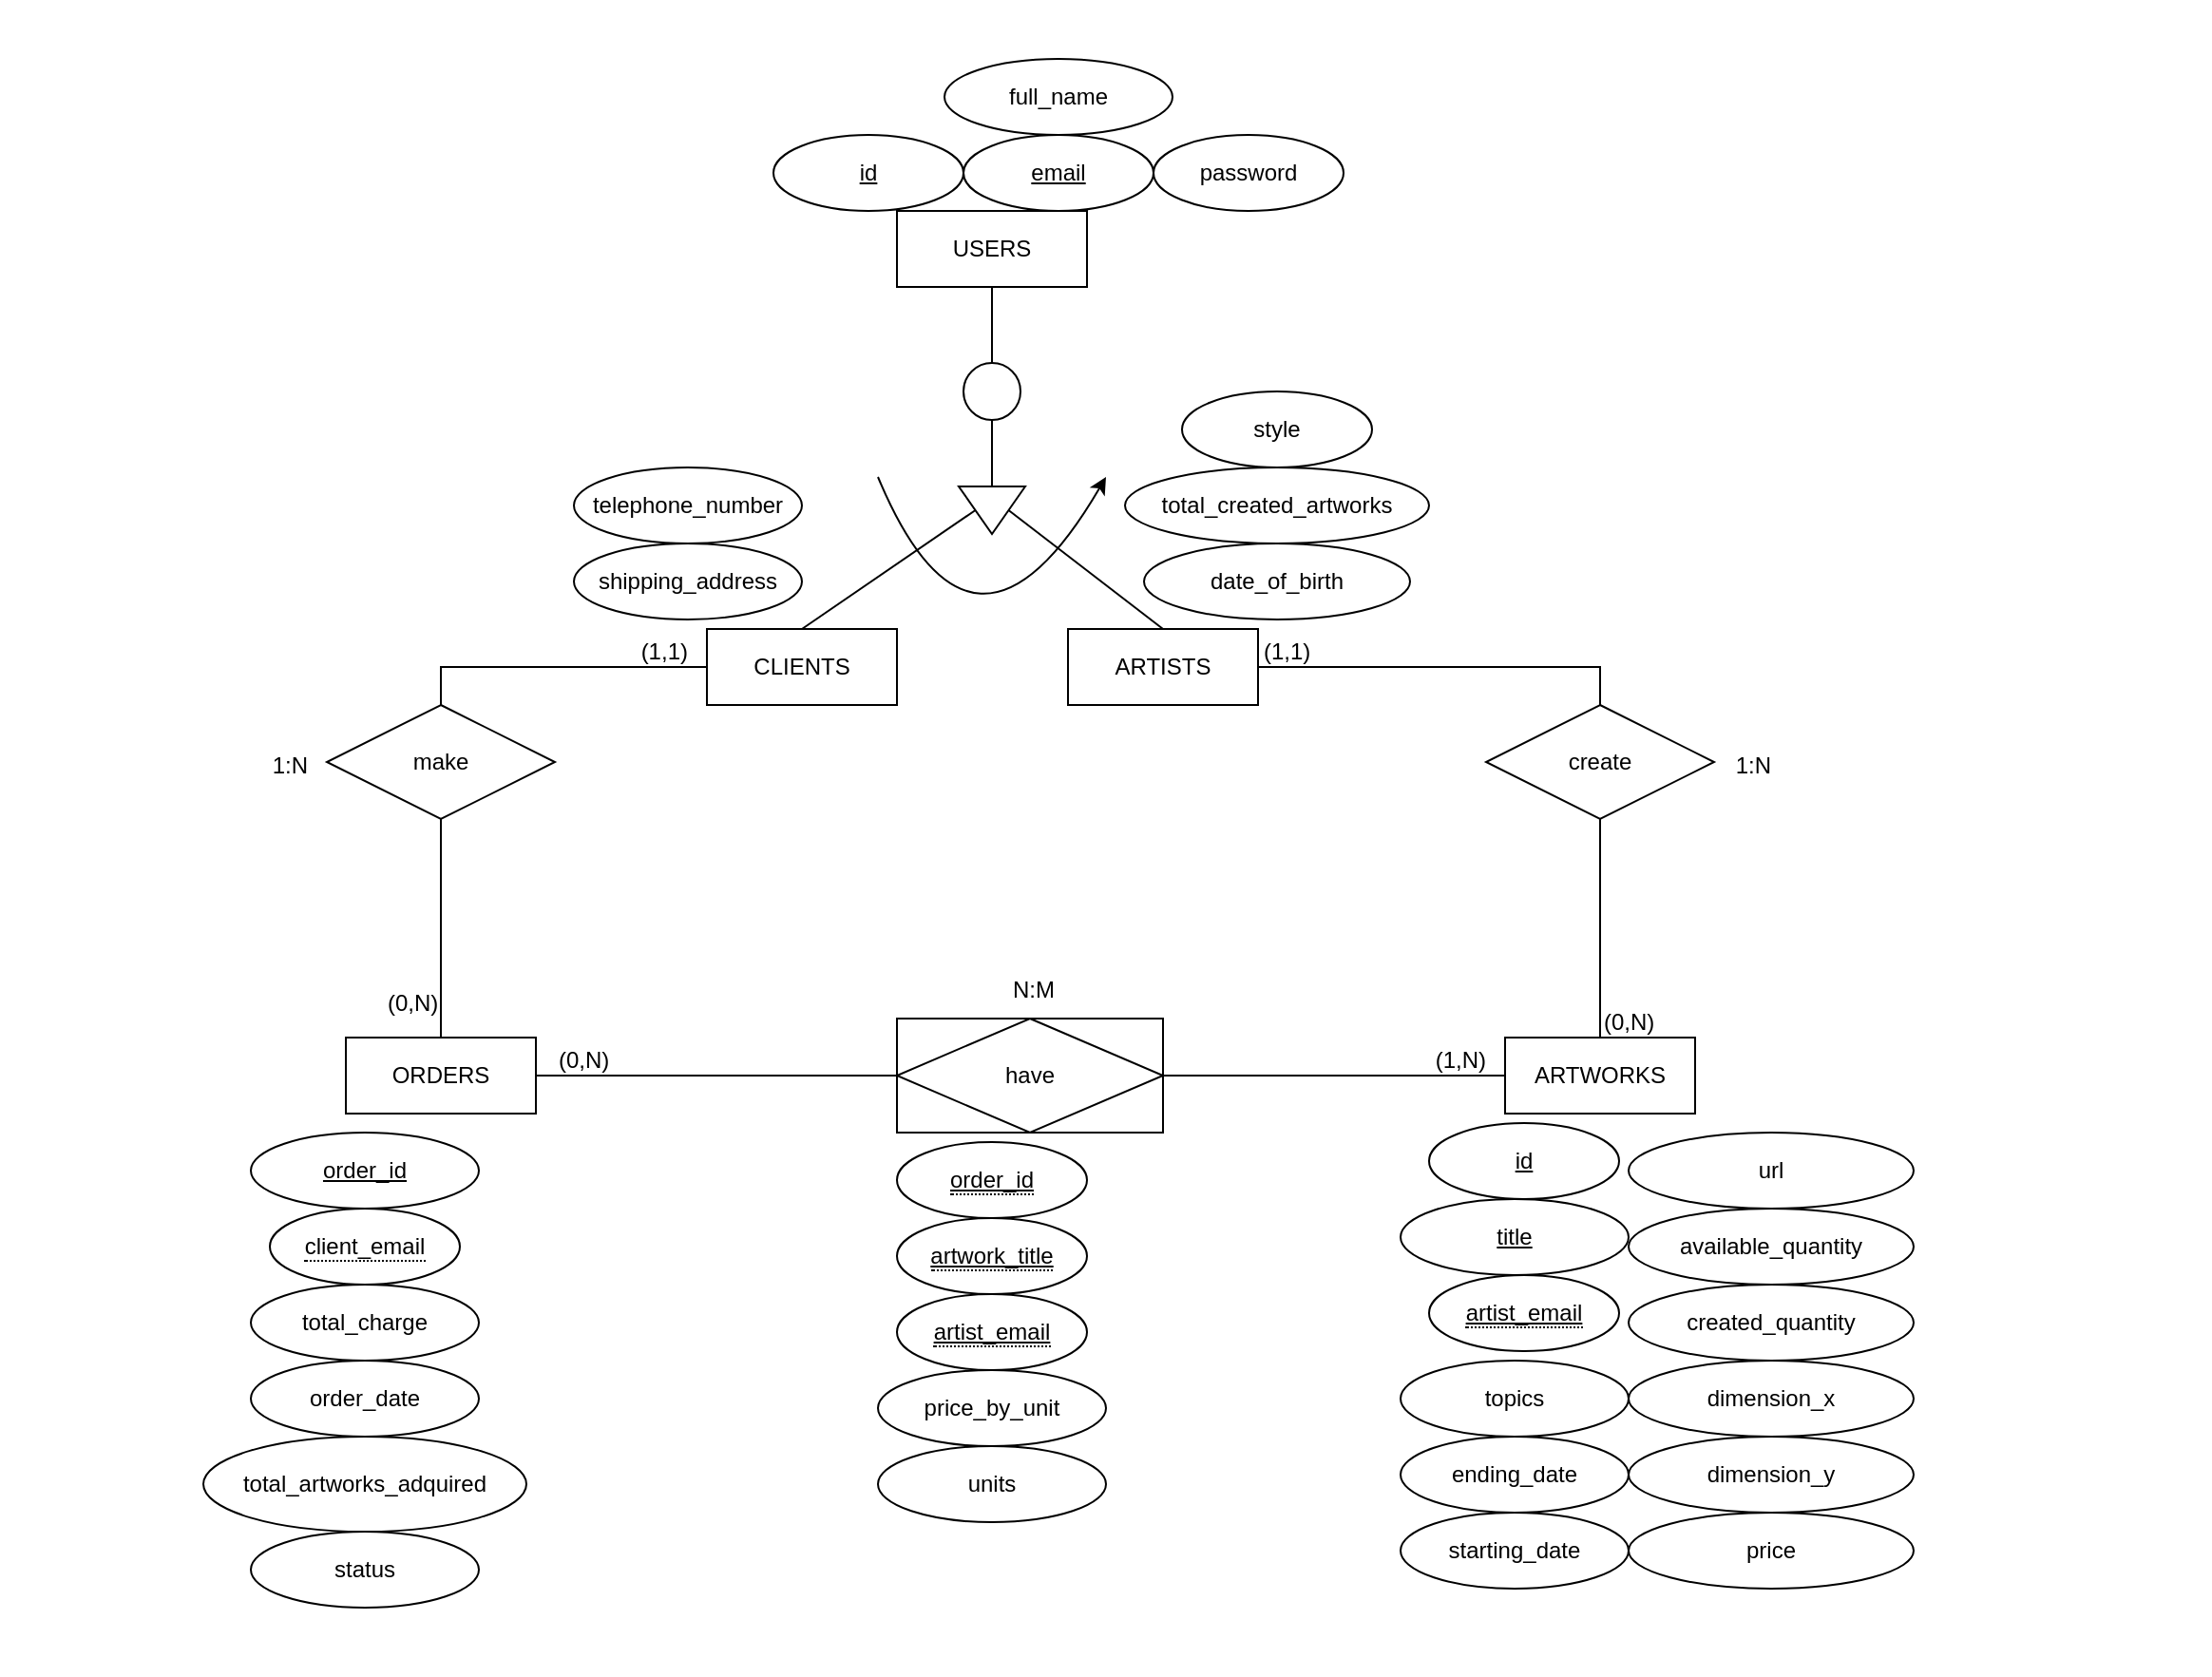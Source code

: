 <mxfile version="16.5.3" type="device"><diagram id="2I0Pp_lufcNibeB-LhZ0" name="Page-1"><mxGraphModel dx="2218" dy="952" grid="1" gridSize="10" guides="1" tooltips="1" connect="1" arrows="1" fold="1" page="1" pageScale="1" pageWidth="827" pageHeight="1169" math="0" shadow="0"><root><mxCell id="0"/><mxCell id="1" parent="0"/><mxCell id="PizdzG9oW2WEEUDaJbbs-94" value="" style="shape=table;startSize=0;container=1;collapsible=0;childLayout=tableLayout;fillColor=none;strokeColor=none;" parent="1" vertex="1"><mxGeometry x="-141.25" width="1161.25" height="880" as="geometry"/></mxCell><mxCell id="PizdzG9oW2WEEUDaJbbs-95" value="" style="shape=partialRectangle;collapsible=0;dropTarget=0;fillColor=none;top=0;left=0;bottom=0;right=0;points=[[0,0.5],[1,0.5]];portConstraint=eastwest;" parent="PizdzG9oW2WEEUDaJbbs-94" vertex="1"><mxGeometry width="1161.25" height="880" as="geometry"/></mxCell><mxCell id="PizdzG9oW2WEEUDaJbbs-96" value="" style="shape=partialRectangle;html=1;whiteSpace=wrap;connectable=0;overflow=hidden;fillColor=none;top=0;left=0;bottom=0;right=0;pointerEvents=1;" parent="PizdzG9oW2WEEUDaJbbs-95" vertex="1"><mxGeometry width="1161" height="880" as="geometry"><mxRectangle width="1161" height="880" as="alternateBounds"/></mxGeometry></mxCell><mxCell id="PizdzG9oW2WEEUDaJbbs-14" style="rounded=0;orthogonalLoop=1;jettySize=auto;html=1;endArrow=none;endFill=0;" parent="1" source="PizdzG9oW2WEEUDaJbbs-1" target="PizdzG9oW2WEEUDaJbbs-12" edge="1"><mxGeometry relative="1" as="geometry"/></mxCell><mxCell id="PizdzG9oW2WEEUDaJbbs-1" value="USERS" style="whiteSpace=wrap;html=1;align=center;" parent="1" vertex="1"><mxGeometry x="330" y="110" width="100" height="40" as="geometry"/></mxCell><mxCell id="PizdzG9oW2WEEUDaJbbs-4" value="ARTISTS" style="whiteSpace=wrap;html=1;align=center;" parent="1" vertex="1"><mxGeometry x="420" y="330" width="100" height="40" as="geometry"/></mxCell><mxCell id="PizdzG9oW2WEEUDaJbbs-5" value="CLIENTS" style="whiteSpace=wrap;html=1;align=center;" parent="1" vertex="1"><mxGeometry x="230" y="330" width="100" height="40" as="geometry"/></mxCell><mxCell id="PizdzG9oW2WEEUDaJbbs-6" value="ARTWORKS" style="whiteSpace=wrap;html=1;align=center;" parent="1" vertex="1"><mxGeometry x="650" y="545" width="100" height="40" as="geometry"/></mxCell><mxCell id="PizdzG9oW2WEEUDaJbbs-7" value="ORDERS" style="whiteSpace=wrap;html=1;align=center;" parent="1" vertex="1"><mxGeometry x="40" y="545" width="100" height="40" as="geometry"/></mxCell><mxCell id="PizdzG9oW2WEEUDaJbbs-8" value="make" style="shape=rhombus;perimeter=rhombusPerimeter;whiteSpace=wrap;html=1;align=center;" parent="1" vertex="1"><mxGeometry x="30" y="370" width="120" height="60" as="geometry"/></mxCell><mxCell id="PizdzG9oW2WEEUDaJbbs-9" value="create" style="shape=rhombus;perimeter=rhombusPerimeter;whiteSpace=wrap;html=1;align=center;" parent="1" vertex="1"><mxGeometry x="640" y="370" width="120" height="60" as="geometry"/></mxCell><mxCell id="PizdzG9oW2WEEUDaJbbs-16" style="edgeStyle=none;rounded=0;orthogonalLoop=1;jettySize=auto;html=1;exitX=0.5;exitY=1;exitDx=0;exitDy=0;entryX=0.5;entryY=0;entryDx=0;entryDy=0;endArrow=none;endFill=0;" parent="1" source="PizdzG9oW2WEEUDaJbbs-10" target="PizdzG9oW2WEEUDaJbbs-5" edge="1"><mxGeometry relative="1" as="geometry"/></mxCell><mxCell id="PizdzG9oW2WEEUDaJbbs-17" style="edgeStyle=none;rounded=0;orthogonalLoop=1;jettySize=auto;html=1;exitX=0.5;exitY=0;exitDx=0;exitDy=0;entryX=0.5;entryY=0;entryDx=0;entryDy=0;endArrow=none;endFill=0;" parent="1" source="PizdzG9oW2WEEUDaJbbs-10" target="PizdzG9oW2WEEUDaJbbs-4" edge="1"><mxGeometry relative="1" as="geometry"/></mxCell><mxCell id="PizdzG9oW2WEEUDaJbbs-10" value="" style="triangle;whiteSpace=wrap;html=1;rotation=90;" parent="1" vertex="1"><mxGeometry x="367.5" y="250" width="25" height="35" as="geometry"/></mxCell><mxCell id="PizdzG9oW2WEEUDaJbbs-15" style="rounded=0;orthogonalLoop=1;jettySize=auto;html=1;entryX=0;entryY=0.5;entryDx=0;entryDy=0;endArrow=none;endFill=0;" parent="1" source="PizdzG9oW2WEEUDaJbbs-12" target="PizdzG9oW2WEEUDaJbbs-10" edge="1"><mxGeometry relative="1" as="geometry"/></mxCell><mxCell id="PizdzG9oW2WEEUDaJbbs-12" value="" style="ellipse;whiteSpace=wrap;html=1;aspect=fixed;" parent="1" vertex="1"><mxGeometry x="365" y="190" width="30" height="30" as="geometry"/></mxCell><mxCell id="PizdzG9oW2WEEUDaJbbs-13" value="" style="curved=1;endArrow=classic;html=1;rounded=0;" parent="1" edge="1"><mxGeometry width="50" height="50" relative="1" as="geometry"><mxPoint x="320" y="250" as="sourcePoint"/><mxPoint x="440" y="250" as="targetPoint"/><Array as="points"><mxPoint x="370" y="370"/></Array></mxGeometry></mxCell><mxCell id="PizdzG9oW2WEEUDaJbbs-29" value="" style="endArrow=none;html=1;rounded=0;entryX=0.5;entryY=0;entryDx=0;entryDy=0;edgeStyle=orthogonalEdgeStyle;exitX=1;exitY=0.5;exitDx=0;exitDy=0;" parent="1" source="PizdzG9oW2WEEUDaJbbs-4" target="PizdzG9oW2WEEUDaJbbs-9" edge="1"><mxGeometry relative="1" as="geometry"><mxPoint x="530" y="340" as="sourcePoint"/><mxPoint x="720" y="267" as="targetPoint"/></mxGeometry></mxCell><mxCell id="PizdzG9oW2WEEUDaJbbs-30" value="(1,1)" style="resizable=0;html=1;align=left;verticalAlign=bottom;" parent="PizdzG9oW2WEEUDaJbbs-29" connectable="0" vertex="1"><mxGeometry x="-1" relative="1" as="geometry"><mxPoint x="1" as="offset"/></mxGeometry></mxCell><mxCell id="PizdzG9oW2WEEUDaJbbs-32" value="" style="endArrow=none;html=1;rounded=0;exitX=0.5;exitY=0;exitDx=0;exitDy=0;entryX=0;entryY=0.5;entryDx=0;entryDy=0;edgeStyle=orthogonalEdgeStyle;" parent="1" source="PizdzG9oW2WEEUDaJbbs-8" target="PizdzG9oW2WEEUDaJbbs-5" edge="1"><mxGeometry relative="1" as="geometry"><mxPoint x="170" y="410" as="sourcePoint"/><mxPoint x="350" y="430" as="targetPoint"/></mxGeometry></mxCell><mxCell id="PizdzG9oW2WEEUDaJbbs-34" value="(1,1)" style="resizable=0;html=1;align=right;verticalAlign=bottom;" parent="PizdzG9oW2WEEUDaJbbs-32" connectable="0" vertex="1"><mxGeometry x="1" relative="1" as="geometry"><mxPoint x="-10" as="offset"/></mxGeometry></mxCell><mxCell id="PizdzG9oW2WEEUDaJbbs-35" value="" style="endArrow=none;html=1;rounded=0;exitX=0.5;exitY=0;exitDx=0;exitDy=0;entryX=0.5;entryY=1;entryDx=0;entryDy=0;edgeStyle=orthogonalEdgeStyle;" parent="1" source="PizdzG9oW2WEEUDaJbbs-7" target="PizdzG9oW2WEEUDaJbbs-8" edge="1"><mxGeometry relative="1" as="geometry"><mxPoint x="150" y="470" as="sourcePoint"/><mxPoint x="330" y="490" as="targetPoint"/></mxGeometry></mxCell><mxCell id="PizdzG9oW2WEEUDaJbbs-36" value="(0,N)" style="resizable=0;html=1;align=left;verticalAlign=bottom;" parent="PizdzG9oW2WEEUDaJbbs-35" connectable="0" vertex="1"><mxGeometry x="-1" relative="1" as="geometry"><mxPoint x="-30" y="-10" as="offset"/></mxGeometry></mxCell><mxCell id="PizdzG9oW2WEEUDaJbbs-38" value="" style="endArrow=none;html=1;rounded=0;exitX=1;exitY=0.5;exitDx=0;exitDy=0;entryX=0;entryY=0.5;entryDx=0;entryDy=0;edgeStyle=orthogonalEdgeStyle;" parent="1" source="PizdzG9oW2WEEUDaJbbs-7" target="PizdzG9oW2WEEUDaJbbs-81" edge="1"><mxGeometry relative="1" as="geometry"><mxPoint x="185" y="535" as="sourcePoint"/><mxPoint x="330" y="565" as="targetPoint"/></mxGeometry></mxCell><mxCell id="PizdzG9oW2WEEUDaJbbs-39" value="(0,N)" style="resizable=0;html=1;align=left;verticalAlign=bottom;" parent="PizdzG9oW2WEEUDaJbbs-38" connectable="0" vertex="1"><mxGeometry x="-1" relative="1" as="geometry"><mxPoint x="10" as="offset"/></mxGeometry></mxCell><mxCell id="PizdzG9oW2WEEUDaJbbs-41" value="" style="endArrow=none;html=1;rounded=0;exitX=1;exitY=0.5;exitDx=0;exitDy=0;entryX=0;entryY=0.5;entryDx=0;entryDy=0;edgeStyle=orthogonalEdgeStyle;" parent="1" source="PizdzG9oW2WEEUDaJbbs-81" target="PizdzG9oW2WEEUDaJbbs-6" edge="1"><mxGeometry relative="1" as="geometry"><mxPoint x="450" y="565" as="sourcePoint"/><mxPoint x="640" y="555" as="targetPoint"/></mxGeometry></mxCell><mxCell id="PizdzG9oW2WEEUDaJbbs-43" value="(1,N)" style="resizable=0;html=1;align=right;verticalAlign=bottom;" parent="PizdzG9oW2WEEUDaJbbs-41" connectable="0" vertex="1"><mxGeometry x="1" relative="1" as="geometry"><mxPoint x="-10" as="offset"/></mxGeometry></mxCell><mxCell id="PizdzG9oW2WEEUDaJbbs-44" value="" style="endArrow=none;html=1;rounded=0;exitX=0.5;exitY=0;exitDx=0;exitDy=0;entryX=0.5;entryY=1;entryDx=0;entryDy=0;edgeStyle=orthogonalEdgeStyle;" parent="1" source="PizdzG9oW2WEEUDaJbbs-6" target="PizdzG9oW2WEEUDaJbbs-9" edge="1"><mxGeometry relative="1" as="geometry"><mxPoint x="570" y="400" as="sourcePoint"/><mxPoint x="750" y="420" as="targetPoint"/></mxGeometry></mxCell><mxCell id="PizdzG9oW2WEEUDaJbbs-45" value="(0,N)" style="resizable=0;html=1;align=left;verticalAlign=bottom;" parent="PizdzG9oW2WEEUDaJbbs-44" connectable="0" vertex="1"><mxGeometry x="-1" relative="1" as="geometry"/></mxCell><mxCell id="PizdzG9oW2WEEUDaJbbs-47" value="shipping_address" style="ellipse;whiteSpace=wrap;html=1;align=center;" parent="1" vertex="1"><mxGeometry x="160" y="285" width="120" height="40" as="geometry"/></mxCell><mxCell id="PizdzG9oW2WEEUDaJbbs-48" value="date_of_birth" style="ellipse;whiteSpace=wrap;html=1;align=center;" parent="1" vertex="1"><mxGeometry x="460" y="285" width="140" height="40" as="geometry"/></mxCell><mxCell id="PizdzG9oW2WEEUDaJbbs-50" value="telephone_number" style="ellipse;whiteSpace=wrap;html=1;align=center;" parent="1" vertex="1"><mxGeometry x="160" y="245" width="120" height="40" as="geometry"/></mxCell><mxCell id="PizdzG9oW2WEEUDaJbbs-52" value="total_created_artworks" style="ellipse;whiteSpace=wrap;html=1;align=center;" parent="1" vertex="1"><mxGeometry x="450" y="245" width="160" height="40" as="geometry"/></mxCell><mxCell id="PizdzG9oW2WEEUDaJbbs-53" value="style" style="ellipse;whiteSpace=wrap;html=1;align=center;" parent="1" vertex="1"><mxGeometry x="480" y="205" width="100" height="40" as="geometry"/></mxCell><mxCell id="PizdzG9oW2WEEUDaJbbs-55" value="&lt;u&gt;email&lt;/u&gt;" style="ellipse;whiteSpace=wrap;html=1;align=center;" parent="1" vertex="1"><mxGeometry x="365" y="70" width="100" height="40" as="geometry"/></mxCell><mxCell id="PizdzG9oW2WEEUDaJbbs-59" value="&lt;u&gt;order_id&lt;/u&gt;" style="ellipse;whiteSpace=wrap;html=1;align=center;" parent="1" vertex="1"><mxGeometry x="-10" y="595" width="120" height="40" as="geometry"/></mxCell><mxCell id="PizdzG9oW2WEEUDaJbbs-61" value="total_charge" style="ellipse;whiteSpace=wrap;html=1;align=center;" parent="1" vertex="1"><mxGeometry x="-10" y="675" width="120" height="40" as="geometry"/></mxCell><mxCell id="PizdzG9oW2WEEUDaJbbs-62" value="order_date" style="ellipse;whiteSpace=wrap;html=1;align=center;" parent="1" vertex="1"><mxGeometry x="-10" y="715" width="120" height="40" as="geometry"/></mxCell><mxCell id="PizdzG9oW2WEEUDaJbbs-66" value="&lt;u&gt;title&lt;/u&gt;" style="ellipse;whiteSpace=wrap;html=1;align=center;" parent="1" vertex="1"><mxGeometry x="595" y="630" width="120" height="40" as="geometry"/></mxCell><mxCell id="PizdzG9oW2WEEUDaJbbs-69" value="ending_date" style="ellipse;whiteSpace=wrap;html=1;align=center;" parent="1" vertex="1"><mxGeometry x="595" y="755" width="120" height="40" as="geometry"/></mxCell><mxCell id="PizdzG9oW2WEEUDaJbbs-74" value="1:N" style="resizable=0;html=1;align=right;verticalAlign=bottom;" parent="1" connectable="0" vertex="1"><mxGeometry x="20" y="410" as="geometry"/></mxCell><mxCell id="PizdzG9oW2WEEUDaJbbs-75" value="1:N" style="resizable=0;html=1;align=right;verticalAlign=bottom;" parent="1" connectable="0" vertex="1"><mxGeometry x="790" y="410" as="geometry"/></mxCell><mxCell id="PizdzG9oW2WEEUDaJbbs-76" value="N:M" style="resizable=0;html=1;align=right;verticalAlign=bottom;" parent="1" connectable="0" vertex="1"><mxGeometry x="400" y="530" as="geometry"><mxPoint x="13" y="-2" as="offset"/></mxGeometry></mxCell><mxCell id="PizdzG9oW2WEEUDaJbbs-77" value="total_artworks_adquired" style="ellipse;whiteSpace=wrap;html=1;align=center;" parent="1" vertex="1"><mxGeometry x="-35" y="755" width="170" height="50" as="geometry"/></mxCell><mxCell id="PizdzG9oW2WEEUDaJbbs-78" value="price_by_unit" style="ellipse;whiteSpace=wrap;html=1;align=center;" parent="1" vertex="1"><mxGeometry x="320" y="720" width="120" height="40" as="geometry"/></mxCell><mxCell id="PizdzG9oW2WEEUDaJbbs-79" value="units" style="ellipse;whiteSpace=wrap;html=1;align=center;" parent="1" vertex="1"><mxGeometry x="320" y="760" width="120" height="40" as="geometry"/></mxCell><mxCell id="PizdzG9oW2WEEUDaJbbs-81" value="have" style="shape=associativeEntity;whiteSpace=wrap;html=1;align=center;" parent="1" vertex="1"><mxGeometry x="330" y="535" width="140" height="60" as="geometry"/></mxCell><mxCell id="PizdzG9oW2WEEUDaJbbs-82" value="&lt;span style=&quot;border-bottom: 1px dotted&quot;&gt;&lt;u&gt;order_id&lt;/u&gt;&lt;/span&gt;" style="ellipse;whiteSpace=wrap;html=1;align=center;" parent="1" vertex="1"><mxGeometry x="330" y="600" width="100" height="40" as="geometry"/></mxCell><mxCell id="PizdzG9oW2WEEUDaJbbs-83" value="&lt;span style=&quot;border-bottom: 1px dotted&quot;&gt;&lt;u&gt;artwork_title&lt;/u&gt;&lt;/span&gt;" style="ellipse;whiteSpace=wrap;html=1;align=center;" parent="1" vertex="1"><mxGeometry x="330" y="640" width="100" height="40" as="geometry"/></mxCell><mxCell id="PizdzG9oW2WEEUDaJbbs-84" value="&lt;span style=&quot;border-bottom: 1px dotted&quot;&gt;&lt;u&gt;artist_email&lt;/u&gt;&lt;/span&gt;" style="ellipse;whiteSpace=wrap;html=1;align=center;" parent="1" vertex="1"><mxGeometry x="330" y="680" width="100" height="40" as="geometry"/></mxCell><mxCell id="PizdzG9oW2WEEUDaJbbs-85" value="&lt;span style=&quot;border-bottom: 1px dotted&quot;&gt;client_email&lt;/span&gt;" style="ellipse;whiteSpace=wrap;html=1;align=center;" parent="1" vertex="1"><mxGeometry y="635" width="100" height="40" as="geometry"/></mxCell><mxCell id="PizdzG9oW2WEEUDaJbbs-86" value="&lt;span style=&quot;border-bottom: 1px dotted&quot;&gt;&lt;u&gt;artist_email&lt;/u&gt;&lt;/span&gt;" style="ellipse;whiteSpace=wrap;html=1;align=center;" parent="1" vertex="1"><mxGeometry x="610" y="670" width="100" height="40" as="geometry"/></mxCell><mxCell id="PizdzG9oW2WEEUDaJbbs-87" value="topics" style="ellipse;whiteSpace=wrap;html=1;align=center;" parent="1" vertex="1"><mxGeometry x="595" y="715" width="120" height="40" as="geometry"/></mxCell><mxCell id="PizdzG9oW2WEEUDaJbbs-88" value="starting_date" style="ellipse;whiteSpace=wrap;html=1;align=center;" parent="1" vertex="1"><mxGeometry x="595" y="795" width="120" height="40" as="geometry"/></mxCell><mxCell id="PizdzG9oW2WEEUDaJbbs-89" value="available_quantity" style="ellipse;whiteSpace=wrap;html=1;align=center;" parent="1" vertex="1"><mxGeometry x="715" y="635" width="150" height="40" as="geometry"/></mxCell><mxCell id="PizdzG9oW2WEEUDaJbbs-90" value="created_quantity" style="ellipse;whiteSpace=wrap;html=1;align=center;" parent="1" vertex="1"><mxGeometry x="715" y="675" width="150" height="40" as="geometry"/></mxCell><mxCell id="PizdzG9oW2WEEUDaJbbs-91" value="dimension_x" style="ellipse;whiteSpace=wrap;html=1;align=center;" parent="1" vertex="1"><mxGeometry x="715" y="715" width="150" height="40" as="geometry"/></mxCell><mxCell id="PizdzG9oW2WEEUDaJbbs-92" value="dimension_y" style="ellipse;whiteSpace=wrap;html=1;align=center;" parent="1" vertex="1"><mxGeometry x="715" y="755" width="150" height="40" as="geometry"/></mxCell><mxCell id="hKVsZ4pIg4UI7eosiDqj-1" value="password" style="ellipse;whiteSpace=wrap;html=1;align=center;" parent="1" vertex="1"><mxGeometry x="465" y="70" width="100" height="40" as="geometry"/></mxCell><mxCell id="hKVsZ4pIg4UI7eosiDqj-2" value="full_name" style="ellipse;whiteSpace=wrap;html=1;align=center;" parent="1" vertex="1"><mxGeometry x="355" y="30" width="120" height="40" as="geometry"/></mxCell><mxCell id="oyjLVKr5Lyk7uonskxyE-1" value="url" style="ellipse;whiteSpace=wrap;html=1;align=center;" parent="1" vertex="1"><mxGeometry x="715" y="595" width="150" height="40" as="geometry"/></mxCell><mxCell id="oyjLVKr5Lyk7uonskxyE-2" value="price" style="ellipse;whiteSpace=wrap;html=1;align=center;" parent="1" vertex="1"><mxGeometry x="715" y="795" width="150" height="40" as="geometry"/></mxCell><mxCell id="iOkmZXKXgpZwN5QVZEdQ-2" value="&lt;u&gt;id&lt;/u&gt;" style="ellipse;whiteSpace=wrap;html=1;align=center;" vertex="1" parent="1"><mxGeometry x="610" y="590" width="100" height="40" as="geometry"/></mxCell><mxCell id="iOkmZXKXgpZwN5QVZEdQ-3" value="&lt;u&gt;id&lt;/u&gt;" style="ellipse;whiteSpace=wrap;html=1;align=center;" vertex="1" parent="1"><mxGeometry x="265" y="70" width="100" height="40" as="geometry"/></mxCell><mxCell id="iOkmZXKXgpZwN5QVZEdQ-4" value="status" style="ellipse;whiteSpace=wrap;html=1;align=center;" vertex="1" parent="1"><mxGeometry x="-10" y="805" width="120" height="40" as="geometry"/></mxCell></root></mxGraphModel></diagram></mxfile>
